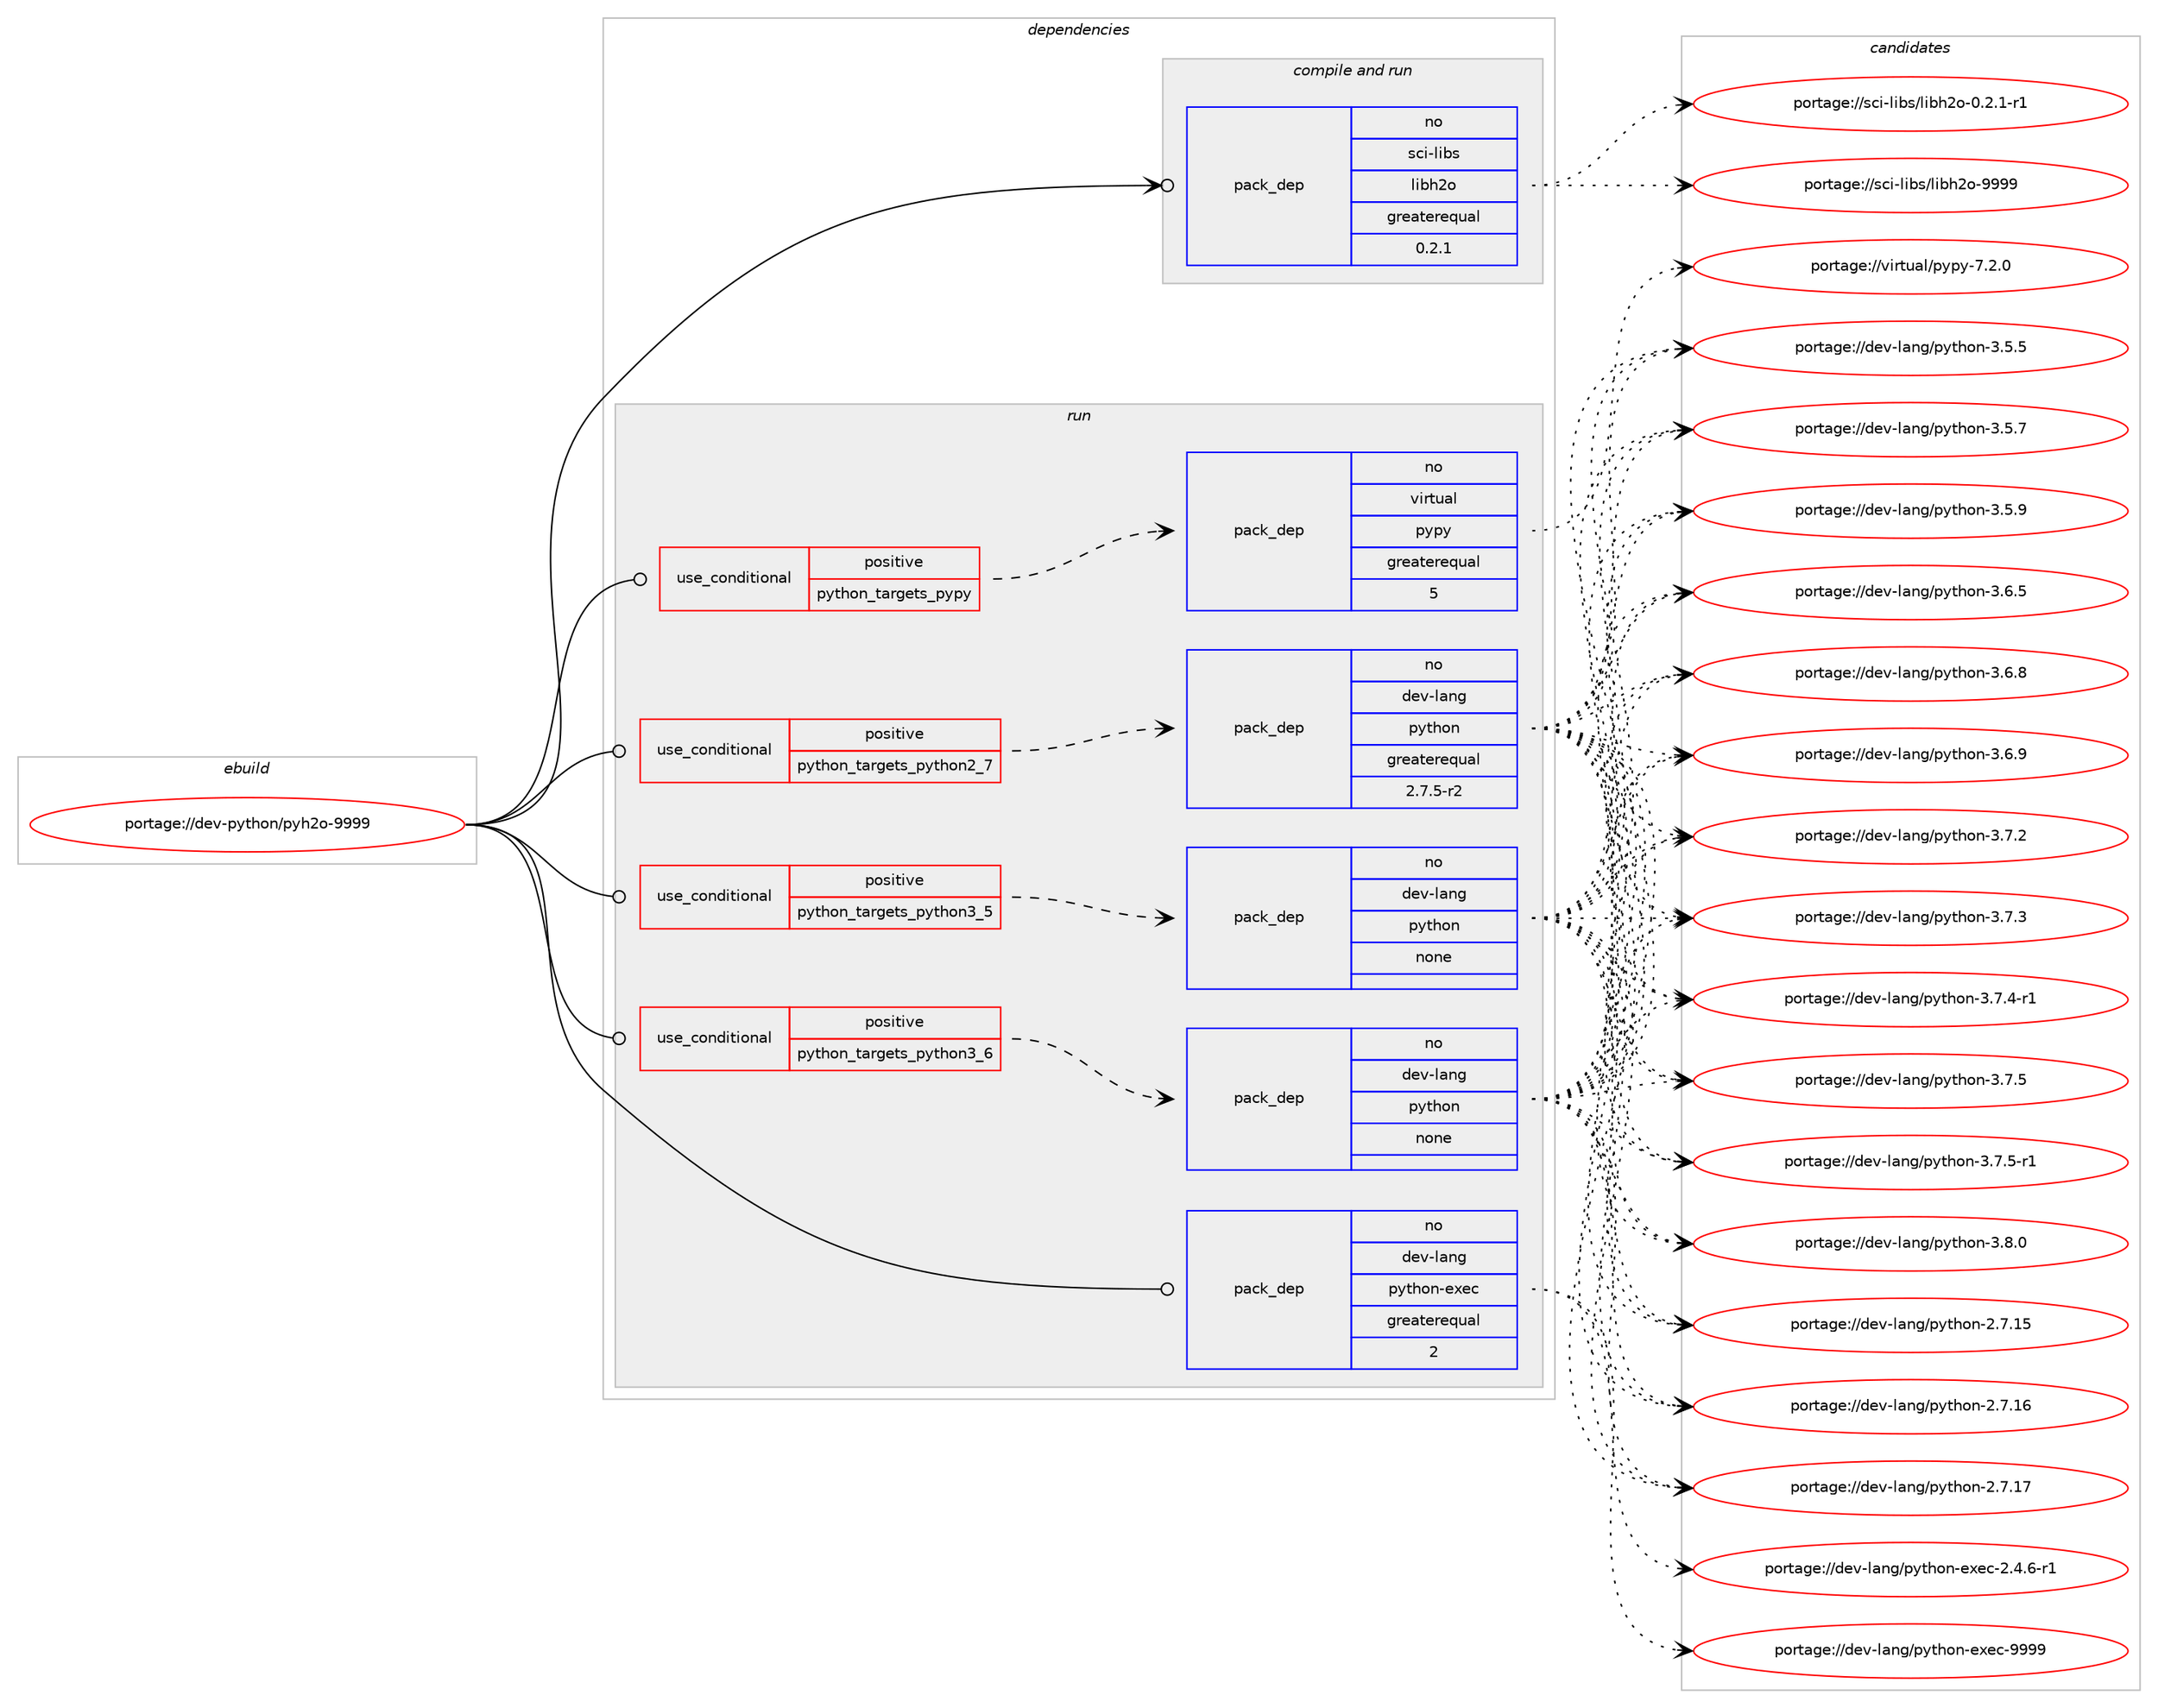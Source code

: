 digraph prolog {

# *************
# Graph options
# *************

newrank=true;
concentrate=true;
compound=true;
graph [rankdir=LR,fontname=Helvetica,fontsize=10,ranksep=1.5];#, ranksep=2.5, nodesep=0.2];
edge  [arrowhead=vee];
node  [fontname=Helvetica,fontsize=10];

# **********
# The ebuild
# **********

subgraph cluster_leftcol {
color=gray;
rank=same;
label=<<i>ebuild</i>>;
id [label="portage://dev-python/pyh2o-9999", color=red, width=4, href="../dev-python/pyh2o-9999.svg"];
}

# ****************
# The dependencies
# ****************

subgraph cluster_midcol {
color=gray;
label=<<i>dependencies</i>>;
subgraph cluster_compile {
fillcolor="#eeeeee";
style=filled;
label=<<i>compile</i>>;
}
subgraph cluster_compileandrun {
fillcolor="#eeeeee";
style=filled;
label=<<i>compile and run</i>>;
subgraph pack122640 {
dependency161354 [label=<<TABLE BORDER="0" CELLBORDER="1" CELLSPACING="0" CELLPADDING="4" WIDTH="220"><TR><TD ROWSPAN="6" CELLPADDING="30">pack_dep</TD></TR><TR><TD WIDTH="110">no</TD></TR><TR><TD>sci-libs</TD></TR><TR><TD>libh2o</TD></TR><TR><TD>greaterequal</TD></TR><TR><TD>0.2.1</TD></TR></TABLE>>, shape=none, color=blue];
}
id:e -> dependency161354:w [weight=20,style="solid",arrowhead="odotvee"];
}
subgraph cluster_run {
fillcolor="#eeeeee";
style=filled;
label=<<i>run</i>>;
subgraph cond35349 {
dependency161355 [label=<<TABLE BORDER="0" CELLBORDER="1" CELLSPACING="0" CELLPADDING="4"><TR><TD ROWSPAN="3" CELLPADDING="10">use_conditional</TD></TR><TR><TD>positive</TD></TR><TR><TD>python_targets_pypy</TD></TR></TABLE>>, shape=none, color=red];
subgraph pack122641 {
dependency161356 [label=<<TABLE BORDER="0" CELLBORDER="1" CELLSPACING="0" CELLPADDING="4" WIDTH="220"><TR><TD ROWSPAN="6" CELLPADDING="30">pack_dep</TD></TR><TR><TD WIDTH="110">no</TD></TR><TR><TD>virtual</TD></TR><TR><TD>pypy</TD></TR><TR><TD>greaterequal</TD></TR><TR><TD>5</TD></TR></TABLE>>, shape=none, color=blue];
}
dependency161355:e -> dependency161356:w [weight=20,style="dashed",arrowhead="vee"];
}
id:e -> dependency161355:w [weight=20,style="solid",arrowhead="odot"];
subgraph cond35350 {
dependency161357 [label=<<TABLE BORDER="0" CELLBORDER="1" CELLSPACING="0" CELLPADDING="4"><TR><TD ROWSPAN="3" CELLPADDING="10">use_conditional</TD></TR><TR><TD>positive</TD></TR><TR><TD>python_targets_python2_7</TD></TR></TABLE>>, shape=none, color=red];
subgraph pack122642 {
dependency161358 [label=<<TABLE BORDER="0" CELLBORDER="1" CELLSPACING="0" CELLPADDING="4" WIDTH="220"><TR><TD ROWSPAN="6" CELLPADDING="30">pack_dep</TD></TR><TR><TD WIDTH="110">no</TD></TR><TR><TD>dev-lang</TD></TR><TR><TD>python</TD></TR><TR><TD>greaterequal</TD></TR><TR><TD>2.7.5-r2</TD></TR></TABLE>>, shape=none, color=blue];
}
dependency161357:e -> dependency161358:w [weight=20,style="dashed",arrowhead="vee"];
}
id:e -> dependency161357:w [weight=20,style="solid",arrowhead="odot"];
subgraph cond35351 {
dependency161359 [label=<<TABLE BORDER="0" CELLBORDER="1" CELLSPACING="0" CELLPADDING="4"><TR><TD ROWSPAN="3" CELLPADDING="10">use_conditional</TD></TR><TR><TD>positive</TD></TR><TR><TD>python_targets_python3_5</TD></TR></TABLE>>, shape=none, color=red];
subgraph pack122643 {
dependency161360 [label=<<TABLE BORDER="0" CELLBORDER="1" CELLSPACING="0" CELLPADDING="4" WIDTH="220"><TR><TD ROWSPAN="6" CELLPADDING="30">pack_dep</TD></TR><TR><TD WIDTH="110">no</TD></TR><TR><TD>dev-lang</TD></TR><TR><TD>python</TD></TR><TR><TD>none</TD></TR><TR><TD></TD></TR></TABLE>>, shape=none, color=blue];
}
dependency161359:e -> dependency161360:w [weight=20,style="dashed",arrowhead="vee"];
}
id:e -> dependency161359:w [weight=20,style="solid",arrowhead="odot"];
subgraph cond35352 {
dependency161361 [label=<<TABLE BORDER="0" CELLBORDER="1" CELLSPACING="0" CELLPADDING="4"><TR><TD ROWSPAN="3" CELLPADDING="10">use_conditional</TD></TR><TR><TD>positive</TD></TR><TR><TD>python_targets_python3_6</TD></TR></TABLE>>, shape=none, color=red];
subgraph pack122644 {
dependency161362 [label=<<TABLE BORDER="0" CELLBORDER="1" CELLSPACING="0" CELLPADDING="4" WIDTH="220"><TR><TD ROWSPAN="6" CELLPADDING="30">pack_dep</TD></TR><TR><TD WIDTH="110">no</TD></TR><TR><TD>dev-lang</TD></TR><TR><TD>python</TD></TR><TR><TD>none</TD></TR><TR><TD></TD></TR></TABLE>>, shape=none, color=blue];
}
dependency161361:e -> dependency161362:w [weight=20,style="dashed",arrowhead="vee"];
}
id:e -> dependency161361:w [weight=20,style="solid",arrowhead="odot"];
subgraph pack122645 {
dependency161363 [label=<<TABLE BORDER="0" CELLBORDER="1" CELLSPACING="0" CELLPADDING="4" WIDTH="220"><TR><TD ROWSPAN="6" CELLPADDING="30">pack_dep</TD></TR><TR><TD WIDTH="110">no</TD></TR><TR><TD>dev-lang</TD></TR><TR><TD>python-exec</TD></TR><TR><TD>greaterequal</TD></TR><TR><TD>2</TD></TR></TABLE>>, shape=none, color=blue];
}
id:e -> dependency161363:w [weight=20,style="solid",arrowhead="odot"];
}
}

# **************
# The candidates
# **************

subgraph cluster_choices {
rank=same;
color=gray;
label=<<i>candidates</i>>;

subgraph choice122640 {
color=black;
nodesep=1;
choiceportage1159910545108105981154710810598104501114548465046494511449 [label="portage://sci-libs/libh2o-0.2.1-r1", color=red, width=4,href="../sci-libs/libh2o-0.2.1-r1.svg"];
choiceportage1159910545108105981154710810598104501114557575757 [label="portage://sci-libs/libh2o-9999", color=red, width=4,href="../sci-libs/libh2o-9999.svg"];
dependency161354:e -> choiceportage1159910545108105981154710810598104501114548465046494511449:w [style=dotted,weight="100"];
dependency161354:e -> choiceportage1159910545108105981154710810598104501114557575757:w [style=dotted,weight="100"];
}
subgraph choice122641 {
color=black;
nodesep=1;
choiceportage1181051141161179710847112121112121455546504648 [label="portage://virtual/pypy-7.2.0", color=red, width=4,href="../virtual/pypy-7.2.0.svg"];
dependency161356:e -> choiceportage1181051141161179710847112121112121455546504648:w [style=dotted,weight="100"];
}
subgraph choice122642 {
color=black;
nodesep=1;
choiceportage10010111845108971101034711212111610411111045504655464953 [label="portage://dev-lang/python-2.7.15", color=red, width=4,href="../dev-lang/python-2.7.15.svg"];
choiceportage10010111845108971101034711212111610411111045504655464954 [label="portage://dev-lang/python-2.7.16", color=red, width=4,href="../dev-lang/python-2.7.16.svg"];
choiceportage10010111845108971101034711212111610411111045504655464955 [label="portage://dev-lang/python-2.7.17", color=red, width=4,href="../dev-lang/python-2.7.17.svg"];
choiceportage100101118451089711010347112121116104111110455146534653 [label="portage://dev-lang/python-3.5.5", color=red, width=4,href="../dev-lang/python-3.5.5.svg"];
choiceportage100101118451089711010347112121116104111110455146534655 [label="portage://dev-lang/python-3.5.7", color=red, width=4,href="../dev-lang/python-3.5.7.svg"];
choiceportage100101118451089711010347112121116104111110455146534657 [label="portage://dev-lang/python-3.5.9", color=red, width=4,href="../dev-lang/python-3.5.9.svg"];
choiceportage100101118451089711010347112121116104111110455146544653 [label="portage://dev-lang/python-3.6.5", color=red, width=4,href="../dev-lang/python-3.6.5.svg"];
choiceportage100101118451089711010347112121116104111110455146544656 [label="portage://dev-lang/python-3.6.8", color=red, width=4,href="../dev-lang/python-3.6.8.svg"];
choiceportage100101118451089711010347112121116104111110455146544657 [label="portage://dev-lang/python-3.6.9", color=red, width=4,href="../dev-lang/python-3.6.9.svg"];
choiceportage100101118451089711010347112121116104111110455146554650 [label="portage://dev-lang/python-3.7.2", color=red, width=4,href="../dev-lang/python-3.7.2.svg"];
choiceportage100101118451089711010347112121116104111110455146554651 [label="portage://dev-lang/python-3.7.3", color=red, width=4,href="../dev-lang/python-3.7.3.svg"];
choiceportage1001011184510897110103471121211161041111104551465546524511449 [label="portage://dev-lang/python-3.7.4-r1", color=red, width=4,href="../dev-lang/python-3.7.4-r1.svg"];
choiceportage100101118451089711010347112121116104111110455146554653 [label="portage://dev-lang/python-3.7.5", color=red, width=4,href="../dev-lang/python-3.7.5.svg"];
choiceportage1001011184510897110103471121211161041111104551465546534511449 [label="portage://dev-lang/python-3.7.5-r1", color=red, width=4,href="../dev-lang/python-3.7.5-r1.svg"];
choiceportage100101118451089711010347112121116104111110455146564648 [label="portage://dev-lang/python-3.8.0", color=red, width=4,href="../dev-lang/python-3.8.0.svg"];
dependency161358:e -> choiceportage10010111845108971101034711212111610411111045504655464953:w [style=dotted,weight="100"];
dependency161358:e -> choiceportage10010111845108971101034711212111610411111045504655464954:w [style=dotted,weight="100"];
dependency161358:e -> choiceportage10010111845108971101034711212111610411111045504655464955:w [style=dotted,weight="100"];
dependency161358:e -> choiceportage100101118451089711010347112121116104111110455146534653:w [style=dotted,weight="100"];
dependency161358:e -> choiceportage100101118451089711010347112121116104111110455146534655:w [style=dotted,weight="100"];
dependency161358:e -> choiceportage100101118451089711010347112121116104111110455146534657:w [style=dotted,weight="100"];
dependency161358:e -> choiceportage100101118451089711010347112121116104111110455146544653:w [style=dotted,weight="100"];
dependency161358:e -> choiceportage100101118451089711010347112121116104111110455146544656:w [style=dotted,weight="100"];
dependency161358:e -> choiceportage100101118451089711010347112121116104111110455146544657:w [style=dotted,weight="100"];
dependency161358:e -> choiceportage100101118451089711010347112121116104111110455146554650:w [style=dotted,weight="100"];
dependency161358:e -> choiceportage100101118451089711010347112121116104111110455146554651:w [style=dotted,weight="100"];
dependency161358:e -> choiceportage1001011184510897110103471121211161041111104551465546524511449:w [style=dotted,weight="100"];
dependency161358:e -> choiceportage100101118451089711010347112121116104111110455146554653:w [style=dotted,weight="100"];
dependency161358:e -> choiceportage1001011184510897110103471121211161041111104551465546534511449:w [style=dotted,weight="100"];
dependency161358:e -> choiceportage100101118451089711010347112121116104111110455146564648:w [style=dotted,weight="100"];
}
subgraph choice122643 {
color=black;
nodesep=1;
choiceportage10010111845108971101034711212111610411111045504655464953 [label="portage://dev-lang/python-2.7.15", color=red, width=4,href="../dev-lang/python-2.7.15.svg"];
choiceportage10010111845108971101034711212111610411111045504655464954 [label="portage://dev-lang/python-2.7.16", color=red, width=4,href="../dev-lang/python-2.7.16.svg"];
choiceportage10010111845108971101034711212111610411111045504655464955 [label="portage://dev-lang/python-2.7.17", color=red, width=4,href="../dev-lang/python-2.7.17.svg"];
choiceportage100101118451089711010347112121116104111110455146534653 [label="portage://dev-lang/python-3.5.5", color=red, width=4,href="../dev-lang/python-3.5.5.svg"];
choiceportage100101118451089711010347112121116104111110455146534655 [label="portage://dev-lang/python-3.5.7", color=red, width=4,href="../dev-lang/python-3.5.7.svg"];
choiceportage100101118451089711010347112121116104111110455146534657 [label="portage://dev-lang/python-3.5.9", color=red, width=4,href="../dev-lang/python-3.5.9.svg"];
choiceportage100101118451089711010347112121116104111110455146544653 [label="portage://dev-lang/python-3.6.5", color=red, width=4,href="../dev-lang/python-3.6.5.svg"];
choiceportage100101118451089711010347112121116104111110455146544656 [label="portage://dev-lang/python-3.6.8", color=red, width=4,href="../dev-lang/python-3.6.8.svg"];
choiceportage100101118451089711010347112121116104111110455146544657 [label="portage://dev-lang/python-3.6.9", color=red, width=4,href="../dev-lang/python-3.6.9.svg"];
choiceportage100101118451089711010347112121116104111110455146554650 [label="portage://dev-lang/python-3.7.2", color=red, width=4,href="../dev-lang/python-3.7.2.svg"];
choiceportage100101118451089711010347112121116104111110455146554651 [label="portage://dev-lang/python-3.7.3", color=red, width=4,href="../dev-lang/python-3.7.3.svg"];
choiceportage1001011184510897110103471121211161041111104551465546524511449 [label="portage://dev-lang/python-3.7.4-r1", color=red, width=4,href="../dev-lang/python-3.7.4-r1.svg"];
choiceportage100101118451089711010347112121116104111110455146554653 [label="portage://dev-lang/python-3.7.5", color=red, width=4,href="../dev-lang/python-3.7.5.svg"];
choiceportage1001011184510897110103471121211161041111104551465546534511449 [label="portage://dev-lang/python-3.7.5-r1", color=red, width=4,href="../dev-lang/python-3.7.5-r1.svg"];
choiceportage100101118451089711010347112121116104111110455146564648 [label="portage://dev-lang/python-3.8.0", color=red, width=4,href="../dev-lang/python-3.8.0.svg"];
dependency161360:e -> choiceportage10010111845108971101034711212111610411111045504655464953:w [style=dotted,weight="100"];
dependency161360:e -> choiceportage10010111845108971101034711212111610411111045504655464954:w [style=dotted,weight="100"];
dependency161360:e -> choiceportage10010111845108971101034711212111610411111045504655464955:w [style=dotted,weight="100"];
dependency161360:e -> choiceportage100101118451089711010347112121116104111110455146534653:w [style=dotted,weight="100"];
dependency161360:e -> choiceportage100101118451089711010347112121116104111110455146534655:w [style=dotted,weight="100"];
dependency161360:e -> choiceportage100101118451089711010347112121116104111110455146534657:w [style=dotted,weight="100"];
dependency161360:e -> choiceportage100101118451089711010347112121116104111110455146544653:w [style=dotted,weight="100"];
dependency161360:e -> choiceportage100101118451089711010347112121116104111110455146544656:w [style=dotted,weight="100"];
dependency161360:e -> choiceportage100101118451089711010347112121116104111110455146544657:w [style=dotted,weight="100"];
dependency161360:e -> choiceportage100101118451089711010347112121116104111110455146554650:w [style=dotted,weight="100"];
dependency161360:e -> choiceportage100101118451089711010347112121116104111110455146554651:w [style=dotted,weight="100"];
dependency161360:e -> choiceportage1001011184510897110103471121211161041111104551465546524511449:w [style=dotted,weight="100"];
dependency161360:e -> choiceportage100101118451089711010347112121116104111110455146554653:w [style=dotted,weight="100"];
dependency161360:e -> choiceportage1001011184510897110103471121211161041111104551465546534511449:w [style=dotted,weight="100"];
dependency161360:e -> choiceportage100101118451089711010347112121116104111110455146564648:w [style=dotted,weight="100"];
}
subgraph choice122644 {
color=black;
nodesep=1;
choiceportage10010111845108971101034711212111610411111045504655464953 [label="portage://dev-lang/python-2.7.15", color=red, width=4,href="../dev-lang/python-2.7.15.svg"];
choiceportage10010111845108971101034711212111610411111045504655464954 [label="portage://dev-lang/python-2.7.16", color=red, width=4,href="../dev-lang/python-2.7.16.svg"];
choiceportage10010111845108971101034711212111610411111045504655464955 [label="portage://dev-lang/python-2.7.17", color=red, width=4,href="../dev-lang/python-2.7.17.svg"];
choiceportage100101118451089711010347112121116104111110455146534653 [label="portage://dev-lang/python-3.5.5", color=red, width=4,href="../dev-lang/python-3.5.5.svg"];
choiceportage100101118451089711010347112121116104111110455146534655 [label="portage://dev-lang/python-3.5.7", color=red, width=4,href="../dev-lang/python-3.5.7.svg"];
choiceportage100101118451089711010347112121116104111110455146534657 [label="portage://dev-lang/python-3.5.9", color=red, width=4,href="../dev-lang/python-3.5.9.svg"];
choiceportage100101118451089711010347112121116104111110455146544653 [label="portage://dev-lang/python-3.6.5", color=red, width=4,href="../dev-lang/python-3.6.5.svg"];
choiceportage100101118451089711010347112121116104111110455146544656 [label="portage://dev-lang/python-3.6.8", color=red, width=4,href="../dev-lang/python-3.6.8.svg"];
choiceportage100101118451089711010347112121116104111110455146544657 [label="portage://dev-lang/python-3.6.9", color=red, width=4,href="../dev-lang/python-3.6.9.svg"];
choiceportage100101118451089711010347112121116104111110455146554650 [label="portage://dev-lang/python-3.7.2", color=red, width=4,href="../dev-lang/python-3.7.2.svg"];
choiceportage100101118451089711010347112121116104111110455146554651 [label="portage://dev-lang/python-3.7.3", color=red, width=4,href="../dev-lang/python-3.7.3.svg"];
choiceportage1001011184510897110103471121211161041111104551465546524511449 [label="portage://dev-lang/python-3.7.4-r1", color=red, width=4,href="../dev-lang/python-3.7.4-r1.svg"];
choiceportage100101118451089711010347112121116104111110455146554653 [label="portage://dev-lang/python-3.7.5", color=red, width=4,href="../dev-lang/python-3.7.5.svg"];
choiceportage1001011184510897110103471121211161041111104551465546534511449 [label="portage://dev-lang/python-3.7.5-r1", color=red, width=4,href="../dev-lang/python-3.7.5-r1.svg"];
choiceportage100101118451089711010347112121116104111110455146564648 [label="portage://dev-lang/python-3.8.0", color=red, width=4,href="../dev-lang/python-3.8.0.svg"];
dependency161362:e -> choiceportage10010111845108971101034711212111610411111045504655464953:w [style=dotted,weight="100"];
dependency161362:e -> choiceportage10010111845108971101034711212111610411111045504655464954:w [style=dotted,weight="100"];
dependency161362:e -> choiceportage10010111845108971101034711212111610411111045504655464955:w [style=dotted,weight="100"];
dependency161362:e -> choiceportage100101118451089711010347112121116104111110455146534653:w [style=dotted,weight="100"];
dependency161362:e -> choiceportage100101118451089711010347112121116104111110455146534655:w [style=dotted,weight="100"];
dependency161362:e -> choiceportage100101118451089711010347112121116104111110455146534657:w [style=dotted,weight="100"];
dependency161362:e -> choiceportage100101118451089711010347112121116104111110455146544653:w [style=dotted,weight="100"];
dependency161362:e -> choiceportage100101118451089711010347112121116104111110455146544656:w [style=dotted,weight="100"];
dependency161362:e -> choiceportage100101118451089711010347112121116104111110455146544657:w [style=dotted,weight="100"];
dependency161362:e -> choiceportage100101118451089711010347112121116104111110455146554650:w [style=dotted,weight="100"];
dependency161362:e -> choiceportage100101118451089711010347112121116104111110455146554651:w [style=dotted,weight="100"];
dependency161362:e -> choiceportage1001011184510897110103471121211161041111104551465546524511449:w [style=dotted,weight="100"];
dependency161362:e -> choiceportage100101118451089711010347112121116104111110455146554653:w [style=dotted,weight="100"];
dependency161362:e -> choiceportage1001011184510897110103471121211161041111104551465546534511449:w [style=dotted,weight="100"];
dependency161362:e -> choiceportage100101118451089711010347112121116104111110455146564648:w [style=dotted,weight="100"];
}
subgraph choice122645 {
color=black;
nodesep=1;
choiceportage10010111845108971101034711212111610411111045101120101994550465246544511449 [label="portage://dev-lang/python-exec-2.4.6-r1", color=red, width=4,href="../dev-lang/python-exec-2.4.6-r1.svg"];
choiceportage10010111845108971101034711212111610411111045101120101994557575757 [label="portage://dev-lang/python-exec-9999", color=red, width=4,href="../dev-lang/python-exec-9999.svg"];
dependency161363:e -> choiceportage10010111845108971101034711212111610411111045101120101994550465246544511449:w [style=dotted,weight="100"];
dependency161363:e -> choiceportage10010111845108971101034711212111610411111045101120101994557575757:w [style=dotted,weight="100"];
}
}

}
